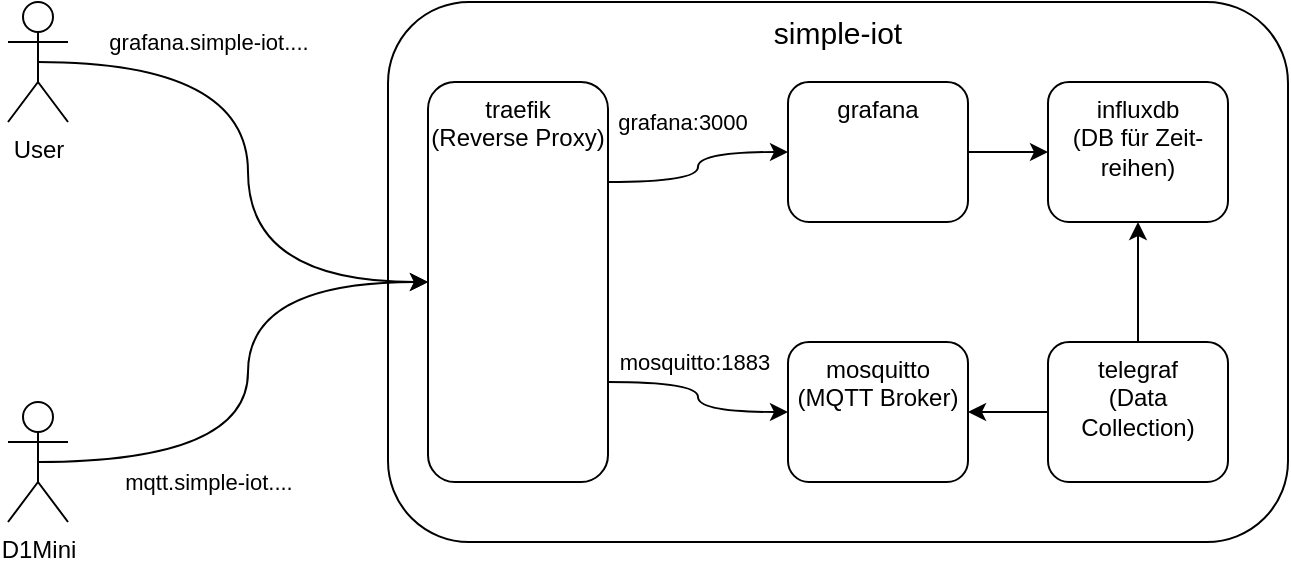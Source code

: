 <mxfile version="21.2.6" type="device">
  <diagram name="Page-1" id="vlhYFnj0TNU3gic4KWY8">
    <mxGraphModel dx="876" dy="1137" grid="1" gridSize="10" guides="1" tooltips="1" connect="1" arrows="1" fold="1" page="1" pageScale="1" pageWidth="827" pageHeight="1169" math="0" shadow="0">
      <root>
        <mxCell id="0" />
        <mxCell id="1" parent="0" />
        <mxCell id="C399oh0922e3HdgfdxeG-2" value="&lt;font style=&quot;font-size: 15px;&quot;&gt;simple-iot&lt;/font&gt;" style="rounded=1;whiteSpace=wrap;html=1;verticalAlign=top;" vertex="1" parent="1">
          <mxGeometry x="240" y="490" width="450" height="270" as="geometry" />
        </mxCell>
        <mxCell id="C399oh0922e3HdgfdxeG-26" style="edgeStyle=orthogonalEdgeStyle;rounded=0;orthogonalLoop=1;jettySize=auto;html=1;exitX=1;exitY=0.25;exitDx=0;exitDy=0;curved=1;" edge="1" parent="1" source="C399oh0922e3HdgfdxeG-3" target="C399oh0922e3HdgfdxeG-20">
          <mxGeometry relative="1" as="geometry" />
        </mxCell>
        <mxCell id="C399oh0922e3HdgfdxeG-29" value="grafana:3000" style="edgeLabel;html=1;align=center;verticalAlign=middle;resizable=0;points=[];" vertex="1" connectable="0" parent="C399oh0922e3HdgfdxeG-26">
          <mxGeometry x="-0.295" y="3" relative="1" as="geometry">
            <mxPoint y="-27" as="offset" />
          </mxGeometry>
        </mxCell>
        <mxCell id="C399oh0922e3HdgfdxeG-27" style="edgeStyle=orthogonalEdgeStyle;rounded=0;orthogonalLoop=1;jettySize=auto;html=1;exitX=1;exitY=0.75;exitDx=0;exitDy=0;curved=1;" edge="1" parent="1" source="C399oh0922e3HdgfdxeG-3" target="C399oh0922e3HdgfdxeG-19">
          <mxGeometry relative="1" as="geometry" />
        </mxCell>
        <mxCell id="C399oh0922e3HdgfdxeG-28" value="mosquitto:1883" style="edgeLabel;html=1;align=center;verticalAlign=middle;resizable=0;points=[];" vertex="1" connectable="0" parent="C399oh0922e3HdgfdxeG-27">
          <mxGeometry x="-0.029" y="-2" relative="1" as="geometry">
            <mxPoint y="-16" as="offset" />
          </mxGeometry>
        </mxCell>
        <mxCell id="C399oh0922e3HdgfdxeG-3" value="&lt;div&gt;traefik&lt;/div&gt;&lt;div&gt;(Reverse Proxy)&lt;br&gt;&lt;/div&gt;" style="rounded=1;whiteSpace=wrap;html=1;verticalAlign=top;" vertex="1" parent="1">
          <mxGeometry x="260" y="530" width="90" height="200" as="geometry" />
        </mxCell>
        <mxCell id="C399oh0922e3HdgfdxeG-13" style="edgeStyle=orthogonalEdgeStyle;rounded=0;orthogonalLoop=1;jettySize=auto;html=1;exitX=0.5;exitY=0.5;exitDx=0;exitDy=0;exitPerimeter=0;elbow=vertical;curved=1;" edge="1" parent="1" source="C399oh0922e3HdgfdxeG-4" target="C399oh0922e3HdgfdxeG-3">
          <mxGeometry relative="1" as="geometry" />
        </mxCell>
        <mxCell id="C399oh0922e3HdgfdxeG-16" value="grafana.simple-iot...." style="edgeLabel;html=1;align=center;verticalAlign=middle;resizable=0;points=[];" vertex="1" connectable="0" parent="C399oh0922e3HdgfdxeG-13">
          <mxGeometry x="-0.554" y="-7" relative="1" as="geometry">
            <mxPoint x="17" y="-17" as="offset" />
          </mxGeometry>
        </mxCell>
        <mxCell id="C399oh0922e3HdgfdxeG-4" value="User" style="shape=umlActor;verticalLabelPosition=bottom;verticalAlign=top;html=1;outlineConnect=0;" vertex="1" parent="1">
          <mxGeometry x="50" y="490" width="30" height="60" as="geometry" />
        </mxCell>
        <mxCell id="C399oh0922e3HdgfdxeG-14" style="edgeStyle=orthogonalEdgeStyle;rounded=0;orthogonalLoop=1;jettySize=auto;html=1;exitX=0.5;exitY=0.5;exitDx=0;exitDy=0;exitPerimeter=0;entryX=0;entryY=0.5;entryDx=0;entryDy=0;curved=1;" edge="1" parent="1" source="C399oh0922e3HdgfdxeG-7" target="C399oh0922e3HdgfdxeG-3">
          <mxGeometry relative="1" as="geometry" />
        </mxCell>
        <mxCell id="C399oh0922e3HdgfdxeG-15" value="mqtt.simple-iot...." style="edgeLabel;html=1;align=center;verticalAlign=middle;resizable=0;points=[];" vertex="1" connectable="0" parent="C399oh0922e3HdgfdxeG-14">
          <mxGeometry x="-0.558" y="3" relative="1" as="geometry">
            <mxPoint x="22" y="13" as="offset" />
          </mxGeometry>
        </mxCell>
        <mxCell id="C399oh0922e3HdgfdxeG-7" value="D1Mini" style="shape=umlActor;verticalLabelPosition=bottom;verticalAlign=top;html=1;outlineConnect=0;" vertex="1" parent="1">
          <mxGeometry x="50" y="690" width="30" height="60" as="geometry" />
        </mxCell>
        <mxCell id="C399oh0922e3HdgfdxeG-19" value="&lt;div&gt;mosquitto&lt;/div&gt;&lt;div&gt;(MQTT Broker)&lt;br&gt;&lt;/div&gt;" style="rounded=1;whiteSpace=wrap;html=1;verticalAlign=top;" vertex="1" parent="1">
          <mxGeometry x="440" y="660" width="90" height="70" as="geometry" />
        </mxCell>
        <mxCell id="C399oh0922e3HdgfdxeG-25" style="edgeStyle=orthogonalEdgeStyle;rounded=0;orthogonalLoop=1;jettySize=auto;html=1;exitX=1;exitY=0.5;exitDx=0;exitDy=0;" edge="1" parent="1" source="C399oh0922e3HdgfdxeG-20" target="C399oh0922e3HdgfdxeG-22">
          <mxGeometry relative="1" as="geometry" />
        </mxCell>
        <mxCell id="C399oh0922e3HdgfdxeG-20" value="&lt;div&gt;grafana&lt;/div&gt;&lt;div&gt;&lt;br&gt;&lt;/div&gt;" style="rounded=1;whiteSpace=wrap;html=1;verticalAlign=top;" vertex="1" parent="1">
          <mxGeometry x="440" y="530" width="90" height="70" as="geometry" />
        </mxCell>
        <mxCell id="C399oh0922e3HdgfdxeG-23" style="edgeStyle=orthogonalEdgeStyle;rounded=0;orthogonalLoop=1;jettySize=auto;html=1;entryX=1;entryY=0.5;entryDx=0;entryDy=0;" edge="1" parent="1" source="C399oh0922e3HdgfdxeG-21" target="C399oh0922e3HdgfdxeG-19">
          <mxGeometry relative="1" as="geometry" />
        </mxCell>
        <mxCell id="C399oh0922e3HdgfdxeG-24" style="edgeStyle=orthogonalEdgeStyle;rounded=0;orthogonalLoop=1;jettySize=auto;html=1;exitX=0.5;exitY=0;exitDx=0;exitDy=0;" edge="1" parent="1" source="C399oh0922e3HdgfdxeG-21" target="C399oh0922e3HdgfdxeG-22">
          <mxGeometry relative="1" as="geometry" />
        </mxCell>
        <mxCell id="C399oh0922e3HdgfdxeG-21" value="&lt;div&gt;telegraf&lt;/div&gt;&lt;div&gt;(Data Collection)&lt;br&gt;&lt;/div&gt;" style="rounded=1;whiteSpace=wrap;html=1;verticalAlign=top;" vertex="1" parent="1">
          <mxGeometry x="570" y="660" width="90" height="70" as="geometry" />
        </mxCell>
        <mxCell id="C399oh0922e3HdgfdxeG-22" value="&lt;div&gt;influxdb&lt;/div&gt;&lt;div&gt;(DB für Zeit-reihen)&lt;br&gt;&lt;/div&gt;" style="rounded=1;whiteSpace=wrap;html=1;verticalAlign=top;" vertex="1" parent="1">
          <mxGeometry x="570" y="530" width="90" height="70" as="geometry" />
        </mxCell>
      </root>
    </mxGraphModel>
  </diagram>
</mxfile>
